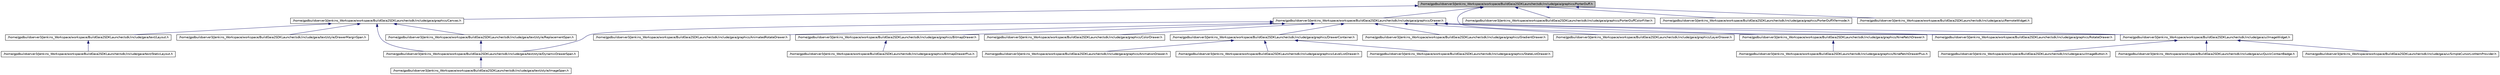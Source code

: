 digraph G
{
  edge [fontname="Helvetica",fontsize="10",labelfontname="Helvetica",labelfontsize="10"];
  node [fontname="Helvetica",fontsize="10",shape=record];
  Node1 [label="/home/gpdbuildserver3/Jenkins_Workspace/workspace/BuildGaia2SDKLauncher/sdk/include/gaia/graphics/PorterDuff.h",height=0.2,width=0.4,color="black", fillcolor="grey75", style="filled" fontcolor="black"];
  Node1 -> Node2 [dir=back,color="midnightblue",fontsize="10",style="solid",fontname="Helvetica"];
  Node2 [label="/home/gpdbuildserver3/Jenkins_Workspace/workspace/BuildGaia2SDKLauncher/sdk/include/gaia/graphics/Canvas.h",height=0.2,width=0.4,color="black", fillcolor="white", style="filled",URL="$d5/d17/_canvas_8h.html"];
  Node2 -> Node3 [dir=back,color="midnightblue",fontsize="10",style="solid",fontname="Helvetica"];
  Node3 [label="/home/gpdbuildserver3/Jenkins_Workspace/workspace/BuildGaia2SDKLauncher/sdk/include/gaia/text/Layout.h",height=0.2,width=0.4,color="black", fillcolor="white", style="filled",URL="$d6/d48/_layout_8h.html"];
  Node3 -> Node4 [dir=back,color="midnightblue",fontsize="10",style="solid",fontname="Helvetica"];
  Node4 [label="/home/gpdbuildserver3/Jenkins_Workspace/workspace/BuildGaia2SDKLauncher/sdk/include/gaia/text/StaticLayout.h",height=0.2,width=0.4,color="black", fillcolor="white", style="filled",URL="$df/d0d/_static_layout_8h.html"];
  Node2 -> Node5 [dir=back,color="midnightblue",fontsize="10",style="solid",fontname="Helvetica"];
  Node5 [label="/home/gpdbuildserver3/Jenkins_Workspace/workspace/BuildGaia2SDKLauncher/sdk/include/gaia/text/style/DrawerMarginSpan.h",height=0.2,width=0.4,color="black", fillcolor="white", style="filled",URL="$d0/dd0/_drawer_margin_span_8h.html"];
  Node2 -> Node6 [dir=back,color="midnightblue",fontsize="10",style="solid",fontname="Helvetica"];
  Node6 [label="/home/gpdbuildserver3/Jenkins_Workspace/workspace/BuildGaia2SDKLauncher/sdk/include/gaia/text/style/DynamicDrawerSpan.h",height=0.2,width=0.4,color="black", fillcolor="white", style="filled",URL="$dd/d32/_dynamic_drawer_span_8h.html"];
  Node6 -> Node7 [dir=back,color="midnightblue",fontsize="10",style="solid",fontname="Helvetica"];
  Node7 [label="/home/gpdbuildserver3/Jenkins_Workspace/workspace/BuildGaia2SDKLauncher/sdk/include/gaia/text/style/ImageSpan.h",height=0.2,width=0.4,color="black", fillcolor="white", style="filled",URL="$da/d07/_image_span_8h.html"];
  Node2 -> Node8 [dir=back,color="midnightblue",fontsize="10",style="solid",fontname="Helvetica"];
  Node8 [label="/home/gpdbuildserver3/Jenkins_Workspace/workspace/BuildGaia2SDKLauncher/sdk/include/gaia/text/style/ReplacementSpan.h",height=0.2,width=0.4,color="black", fillcolor="white", style="filled",URL="$d7/d25/_replacement_span_8h.html"];
  Node8 -> Node6 [dir=back,color="midnightblue",fontsize="10",style="solid",fontname="Helvetica"];
  Node1 -> Node9 [dir=back,color="midnightblue",fontsize="10",style="solid",fontname="Helvetica"];
  Node9 [label="/home/gpdbuildserver3/Jenkins_Workspace/workspace/BuildGaia2SDKLauncher/sdk/include/gaia/graphics/Drawer.h",height=0.2,width=0.4,color="black", fillcolor="white", style="filled",URL="$d7/dc0/_drawer_8h.html"];
  Node9 -> Node10 [dir=back,color="midnightblue",fontsize="10",style="solid",fontname="Helvetica"];
  Node10 [label="/home/gpdbuildserver3/Jenkins_Workspace/workspace/BuildGaia2SDKLauncher/sdk/include/gaia/graphics/AnimatedRotateDrawer.h",height=0.2,width=0.4,color="black", fillcolor="white", style="filled",URL="$de/d5a/_animated_rotate_drawer_8h.html"];
  Node9 -> Node11 [dir=back,color="midnightblue",fontsize="10",style="solid",fontname="Helvetica"];
  Node11 [label="/home/gpdbuildserver3/Jenkins_Workspace/workspace/BuildGaia2SDKLauncher/sdk/include/gaia/graphics/BitmapDrawer.h",height=0.2,width=0.4,color="black", fillcolor="white", style="filled",URL="$d1/d72/_bitmap_drawer_8h.html"];
  Node11 -> Node12 [dir=back,color="midnightblue",fontsize="10",style="solid",fontname="Helvetica"];
  Node12 [label="/home/gpdbuildserver3/Jenkins_Workspace/workspace/BuildGaia2SDKLauncher/sdk/include/gaia/graphics/BitmapDrawerPlus.h",height=0.2,width=0.4,color="black", fillcolor="white", style="filled",URL="$db/d24/_bitmap_drawer_plus_8h.html"];
  Node9 -> Node13 [dir=back,color="midnightblue",fontsize="10",style="solid",fontname="Helvetica"];
  Node13 [label="/home/gpdbuildserver3/Jenkins_Workspace/workspace/BuildGaia2SDKLauncher/sdk/include/gaia/graphics/ColorDrawer.h",height=0.2,width=0.4,color="black", fillcolor="white", style="filled",URL="$d3/d10/_color_drawer_8h.html"];
  Node9 -> Node14 [dir=back,color="midnightblue",fontsize="10",style="solid",fontname="Helvetica"];
  Node14 [label="/home/gpdbuildserver3/Jenkins_Workspace/workspace/BuildGaia2SDKLauncher/sdk/include/gaia/graphics/DrawerContainer.h",height=0.2,width=0.4,color="black", fillcolor="white", style="filled",URL="$d5/d17/_drawer_container_8h.html"];
  Node14 -> Node15 [dir=back,color="midnightblue",fontsize="10",style="solid",fontname="Helvetica"];
  Node15 [label="/home/gpdbuildserver3/Jenkins_Workspace/workspace/BuildGaia2SDKLauncher/sdk/include/gaia/graphics/AnimationDrawer.h",height=0.2,width=0.4,color="black", fillcolor="white", style="filled",URL="$d8/d2f/_animation_drawer_8h.html"];
  Node14 -> Node16 [dir=back,color="midnightblue",fontsize="10",style="solid",fontname="Helvetica"];
  Node16 [label="/home/gpdbuildserver3/Jenkins_Workspace/workspace/BuildGaia2SDKLauncher/sdk/include/gaia/graphics/LevelListDrawer.h",height=0.2,width=0.4,color="black", fillcolor="white", style="filled",URL="$d4/da1/_level_list_drawer_8h.html"];
  Node14 -> Node17 [dir=back,color="midnightblue",fontsize="10",style="solid",fontname="Helvetica"];
  Node17 [label="/home/gpdbuildserver3/Jenkins_Workspace/workspace/BuildGaia2SDKLauncher/sdk/include/gaia/graphics/StateListDrawer.h",height=0.2,width=0.4,color="black", fillcolor="white", style="filled",URL="$d2/d15/_state_list_drawer_8h.html"];
  Node9 -> Node18 [dir=back,color="midnightblue",fontsize="10",style="solid",fontname="Helvetica"];
  Node18 [label="/home/gpdbuildserver3/Jenkins_Workspace/workspace/BuildGaia2SDKLauncher/sdk/include/gaia/graphics/GradientDrawer.h",height=0.2,width=0.4,color="black", fillcolor="white", style="filled",URL="$d6/d34/_gradient_drawer_8h.html"];
  Node9 -> Node19 [dir=back,color="midnightblue",fontsize="10",style="solid",fontname="Helvetica"];
  Node19 [label="/home/gpdbuildserver3/Jenkins_Workspace/workspace/BuildGaia2SDKLauncher/sdk/include/gaia/graphics/LayerDrawer.h",height=0.2,width=0.4,color="black", fillcolor="white", style="filled",URL="$d7/d00/_layer_drawer_8h.html"];
  Node9 -> Node20 [dir=back,color="midnightblue",fontsize="10",style="solid",fontname="Helvetica"];
  Node20 [label="/home/gpdbuildserver3/Jenkins_Workspace/workspace/BuildGaia2SDKLauncher/sdk/include/gaia/graphics/NinePatchDrawer.h",height=0.2,width=0.4,color="black", fillcolor="white", style="filled",URL="$d7/d6a/_nine_patch_drawer_8h.html"];
  Node20 -> Node21 [dir=back,color="midnightblue",fontsize="10",style="solid",fontname="Helvetica"];
  Node21 [label="/home/gpdbuildserver3/Jenkins_Workspace/workspace/BuildGaia2SDKLauncher/sdk/include/gaia/graphics/NinePatchDrawerPlus.h",height=0.2,width=0.4,color="black", fillcolor="white", style="filled",URL="$d5/d93/_nine_patch_drawer_plus_8h.html"];
  Node9 -> Node22 [dir=back,color="midnightblue",fontsize="10",style="solid",fontname="Helvetica"];
  Node22 [label="/home/gpdbuildserver3/Jenkins_Workspace/workspace/BuildGaia2SDKLauncher/sdk/include/gaia/graphics/RotateDrawer.h",height=0.2,width=0.4,color="black", fillcolor="white", style="filled",URL="$d5/deb/_rotate_drawer_8h.html"];
  Node9 -> Node6 [dir=back,color="midnightblue",fontsize="10",style="solid",fontname="Helvetica"];
  Node9 -> Node23 [dir=back,color="midnightblue",fontsize="10",style="solid",fontname="Helvetica"];
  Node23 [label="/home/gpdbuildserver3/Jenkins_Workspace/workspace/BuildGaia2SDKLauncher/sdk/include/gaia/ui/ImageWidget.h",height=0.2,width=0.4,color="black", fillcolor="white", style="filled",URL="$d8/d37/_image_widget_8h.html"];
  Node23 -> Node24 [dir=back,color="midnightblue",fontsize="10",style="solid",fontname="Helvetica"];
  Node24 [label="/home/gpdbuildserver3/Jenkins_Workspace/workspace/BuildGaia2SDKLauncher/sdk/include/gaia/ui/ImageButton.h",height=0.2,width=0.4,color="black", fillcolor="white", style="filled",URL="$de/d70/_image_button_8h.html"];
  Node23 -> Node25 [dir=back,color="midnightblue",fontsize="10",style="solid",fontname="Helvetica"];
  Node25 [label="/home/gpdbuildserver3/Jenkins_Workspace/workspace/BuildGaia2SDKLauncher/sdk/include/gaia/ui/QuickContactBadge.h",height=0.2,width=0.4,color="black", fillcolor="white", style="filled",URL="$d1/de8/_quick_contact_badge_8h.html"];
  Node23 -> Node26 [dir=back,color="midnightblue",fontsize="10",style="solid",fontname="Helvetica"];
  Node26 [label="/home/gpdbuildserver3/Jenkins_Workspace/workspace/BuildGaia2SDKLauncher/sdk/include/gaia/ui/SimpleCursorListItemProvider.h",height=0.2,width=0.4,color="black", fillcolor="white", style="filled",URL="$db/daf/_simple_cursor_list_item_provider_8h.html"];
  Node1 -> Node27 [dir=back,color="midnightblue",fontsize="10",style="solid",fontname="Helvetica"];
  Node27 [label="/home/gpdbuildserver3/Jenkins_Workspace/workspace/BuildGaia2SDKLauncher/sdk/include/gaia/graphics/PorterDuffColorFilter.h",height=0.2,width=0.4,color="black", fillcolor="white", style="filled",URL="$db/d14/_porter_duff_color_filter_8h.html"];
  Node1 -> Node28 [dir=back,color="midnightblue",fontsize="10",style="solid",fontname="Helvetica"];
  Node28 [label="/home/gpdbuildserver3/Jenkins_Workspace/workspace/BuildGaia2SDKLauncher/sdk/include/gaia/graphics/PorterDuffXfermode.h",height=0.2,width=0.4,color="black", fillcolor="white", style="filled",URL="$db/d9f/_porter_duff_xfermode_8h.html"];
  Node1 -> Node23 [dir=back,color="midnightblue",fontsize="10",style="solid",fontname="Helvetica"];
  Node1 -> Node29 [dir=back,color="midnightblue",fontsize="10",style="solid",fontname="Helvetica"];
  Node29 [label="/home/gpdbuildserver3/Jenkins_Workspace/workspace/BuildGaia2SDKLauncher/sdk/include/gaia/ui/RemoteWidget.h",height=0.2,width=0.4,color="black", fillcolor="white", style="filled",URL="$d7/d9d/_remote_widget_8h.html"];
}
